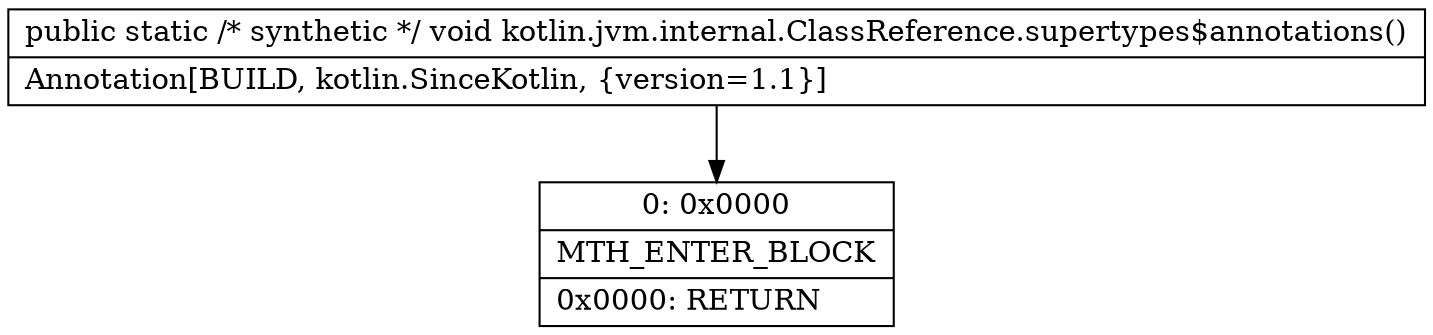 digraph "CFG forkotlin.jvm.internal.ClassReference.supertypes$annotations()V" {
Node_0 [shape=record,label="{0\:\ 0x0000|MTH_ENTER_BLOCK\l|0x0000: RETURN   \l}"];
MethodNode[shape=record,label="{public static \/* synthetic *\/ void kotlin.jvm.internal.ClassReference.supertypes$annotations()  | Annotation[BUILD, kotlin.SinceKotlin, \{version=1.1\}]\l}"];
MethodNode -> Node_0;
}

